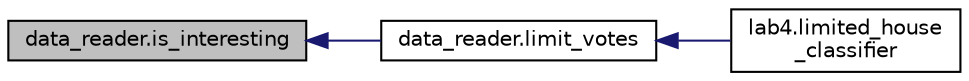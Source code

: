 digraph "data_reader.is_interesting"
{
  edge [fontname="Helvetica",fontsize="10",labelfontname="Helvetica",labelfontsize="10"];
  node [fontname="Helvetica",fontsize="10",shape=record];
  rankdir="LR";
  Node1 [label="data_reader.is_interesting",height=0.2,width=0.4,color="black", fillcolor="grey75", style="filled", fontcolor="black"];
  Node1 -> Node2 [dir="back",color="midnightblue",fontsize="10",style="solid",fontname="Helvetica"];
  Node2 [label="data_reader.limit_votes",height=0.2,width=0.4,color="black", fillcolor="white", style="filled",URL="$namespacedata__reader.html#ab91ea6523c4ca764fb49f9fdfb1789cb"];
  Node2 -> Node3 [dir="back",color="midnightblue",fontsize="10",style="solid",fontname="Helvetica"];
  Node3 [label="lab4.limited_house\l_classifier",height=0.2,width=0.4,color="black", fillcolor="white", style="filled",URL="$namespacelab4.html#afeb6f3043e63aad7e472bc70ac32b8cc",tooltip="Now try it on the House of Representatives. "];
}
